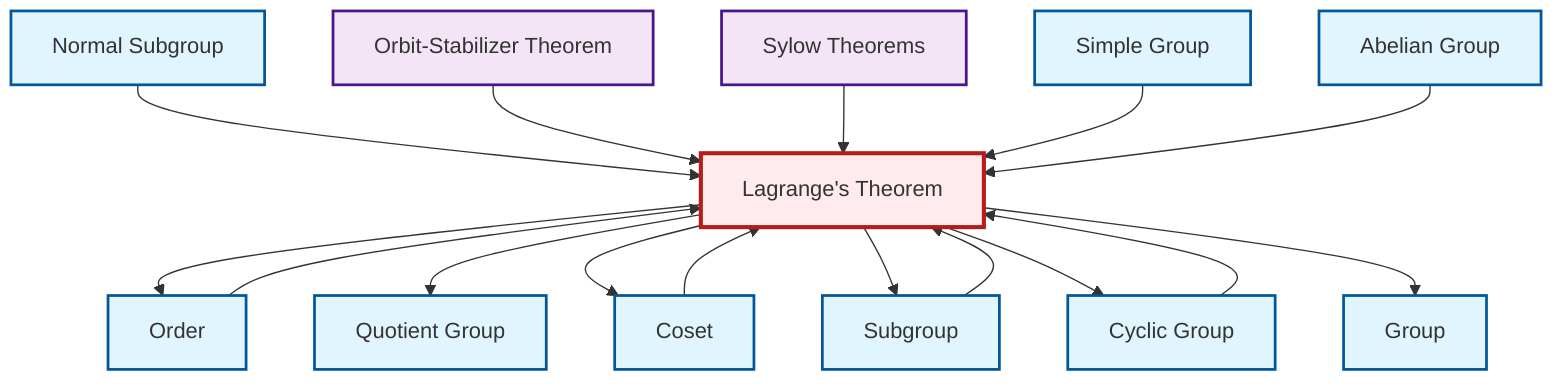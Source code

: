 graph TD
    classDef definition fill:#e1f5fe,stroke:#01579b,stroke-width:2px
    classDef theorem fill:#f3e5f5,stroke:#4a148c,stroke-width:2px
    classDef axiom fill:#fff3e0,stroke:#e65100,stroke-width:2px
    classDef example fill:#e8f5e9,stroke:#1b5e20,stroke-width:2px
    classDef current fill:#ffebee,stroke:#b71c1c,stroke-width:3px
    def-quotient-group["Quotient Group"]:::definition
    thm-orbit-stabilizer["Orbit-Stabilizer Theorem"]:::theorem
    thm-sylow["Sylow Theorems"]:::theorem
    def-simple-group["Simple Group"]:::definition
    thm-lagrange["Lagrange's Theorem"]:::theorem
    def-group["Group"]:::definition
    def-normal-subgroup["Normal Subgroup"]:::definition
    def-order["Order"]:::definition
    def-coset["Coset"]:::definition
    def-abelian-group["Abelian Group"]:::definition
    def-cyclic-group["Cyclic Group"]:::definition
    def-subgroup["Subgroup"]:::definition
    thm-lagrange --> def-order
    def-order --> thm-lagrange
    def-normal-subgroup --> thm-lagrange
    def-cyclic-group --> thm-lagrange
    thm-lagrange --> def-quotient-group
    thm-orbit-stabilizer --> thm-lagrange
    thm-lagrange --> def-coset
    thm-lagrange --> def-subgroup
    def-coset --> thm-lagrange
    thm-sylow --> thm-lagrange
    def-subgroup --> thm-lagrange
    def-simple-group --> thm-lagrange
    thm-lagrange --> def-cyclic-group
    def-abelian-group --> thm-lagrange
    thm-lagrange --> def-group
    class thm-lagrange current